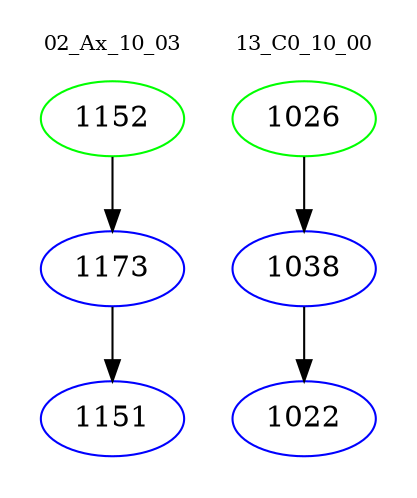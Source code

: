 digraph{
subgraph cluster_0 {
color = white
label = "02_Ax_10_03";
fontsize=10;
T0_1152 [label="1152", color="green"]
T0_1152 -> T0_1173 [color="black"]
T0_1173 [label="1173", color="blue"]
T0_1173 -> T0_1151 [color="black"]
T0_1151 [label="1151", color="blue"]
}
subgraph cluster_1 {
color = white
label = "13_C0_10_00";
fontsize=10;
T1_1026 [label="1026", color="green"]
T1_1026 -> T1_1038 [color="black"]
T1_1038 [label="1038", color="blue"]
T1_1038 -> T1_1022 [color="black"]
T1_1022 [label="1022", color="blue"]
}
}
